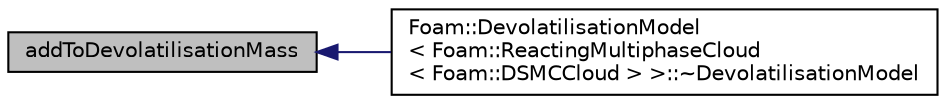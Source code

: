 digraph "addToDevolatilisationMass"
{
  bgcolor="transparent";
  edge [fontname="Helvetica",fontsize="10",labelfontname="Helvetica",labelfontsize="10"];
  node [fontname="Helvetica",fontsize="10",shape=record];
  rankdir="LR";
  Node19 [label="addToDevolatilisationMass",height=0.2,width=0.4,color="black", fillcolor="grey75", style="filled", fontcolor="black"];
  Node19 -> Node20 [dir="back",color="midnightblue",fontsize="10",style="solid",fontname="Helvetica"];
  Node20 [label="Foam::DevolatilisationModel\l\< Foam::ReactingMultiphaseCloud\l\< Foam::DSMCCloud \> \>::~DevolatilisationModel",height=0.2,width=0.4,color="black",URL="$a24945.html#ac64c26624006271f8458669876a9c8d9",tooltip="Destructor. "];
}
